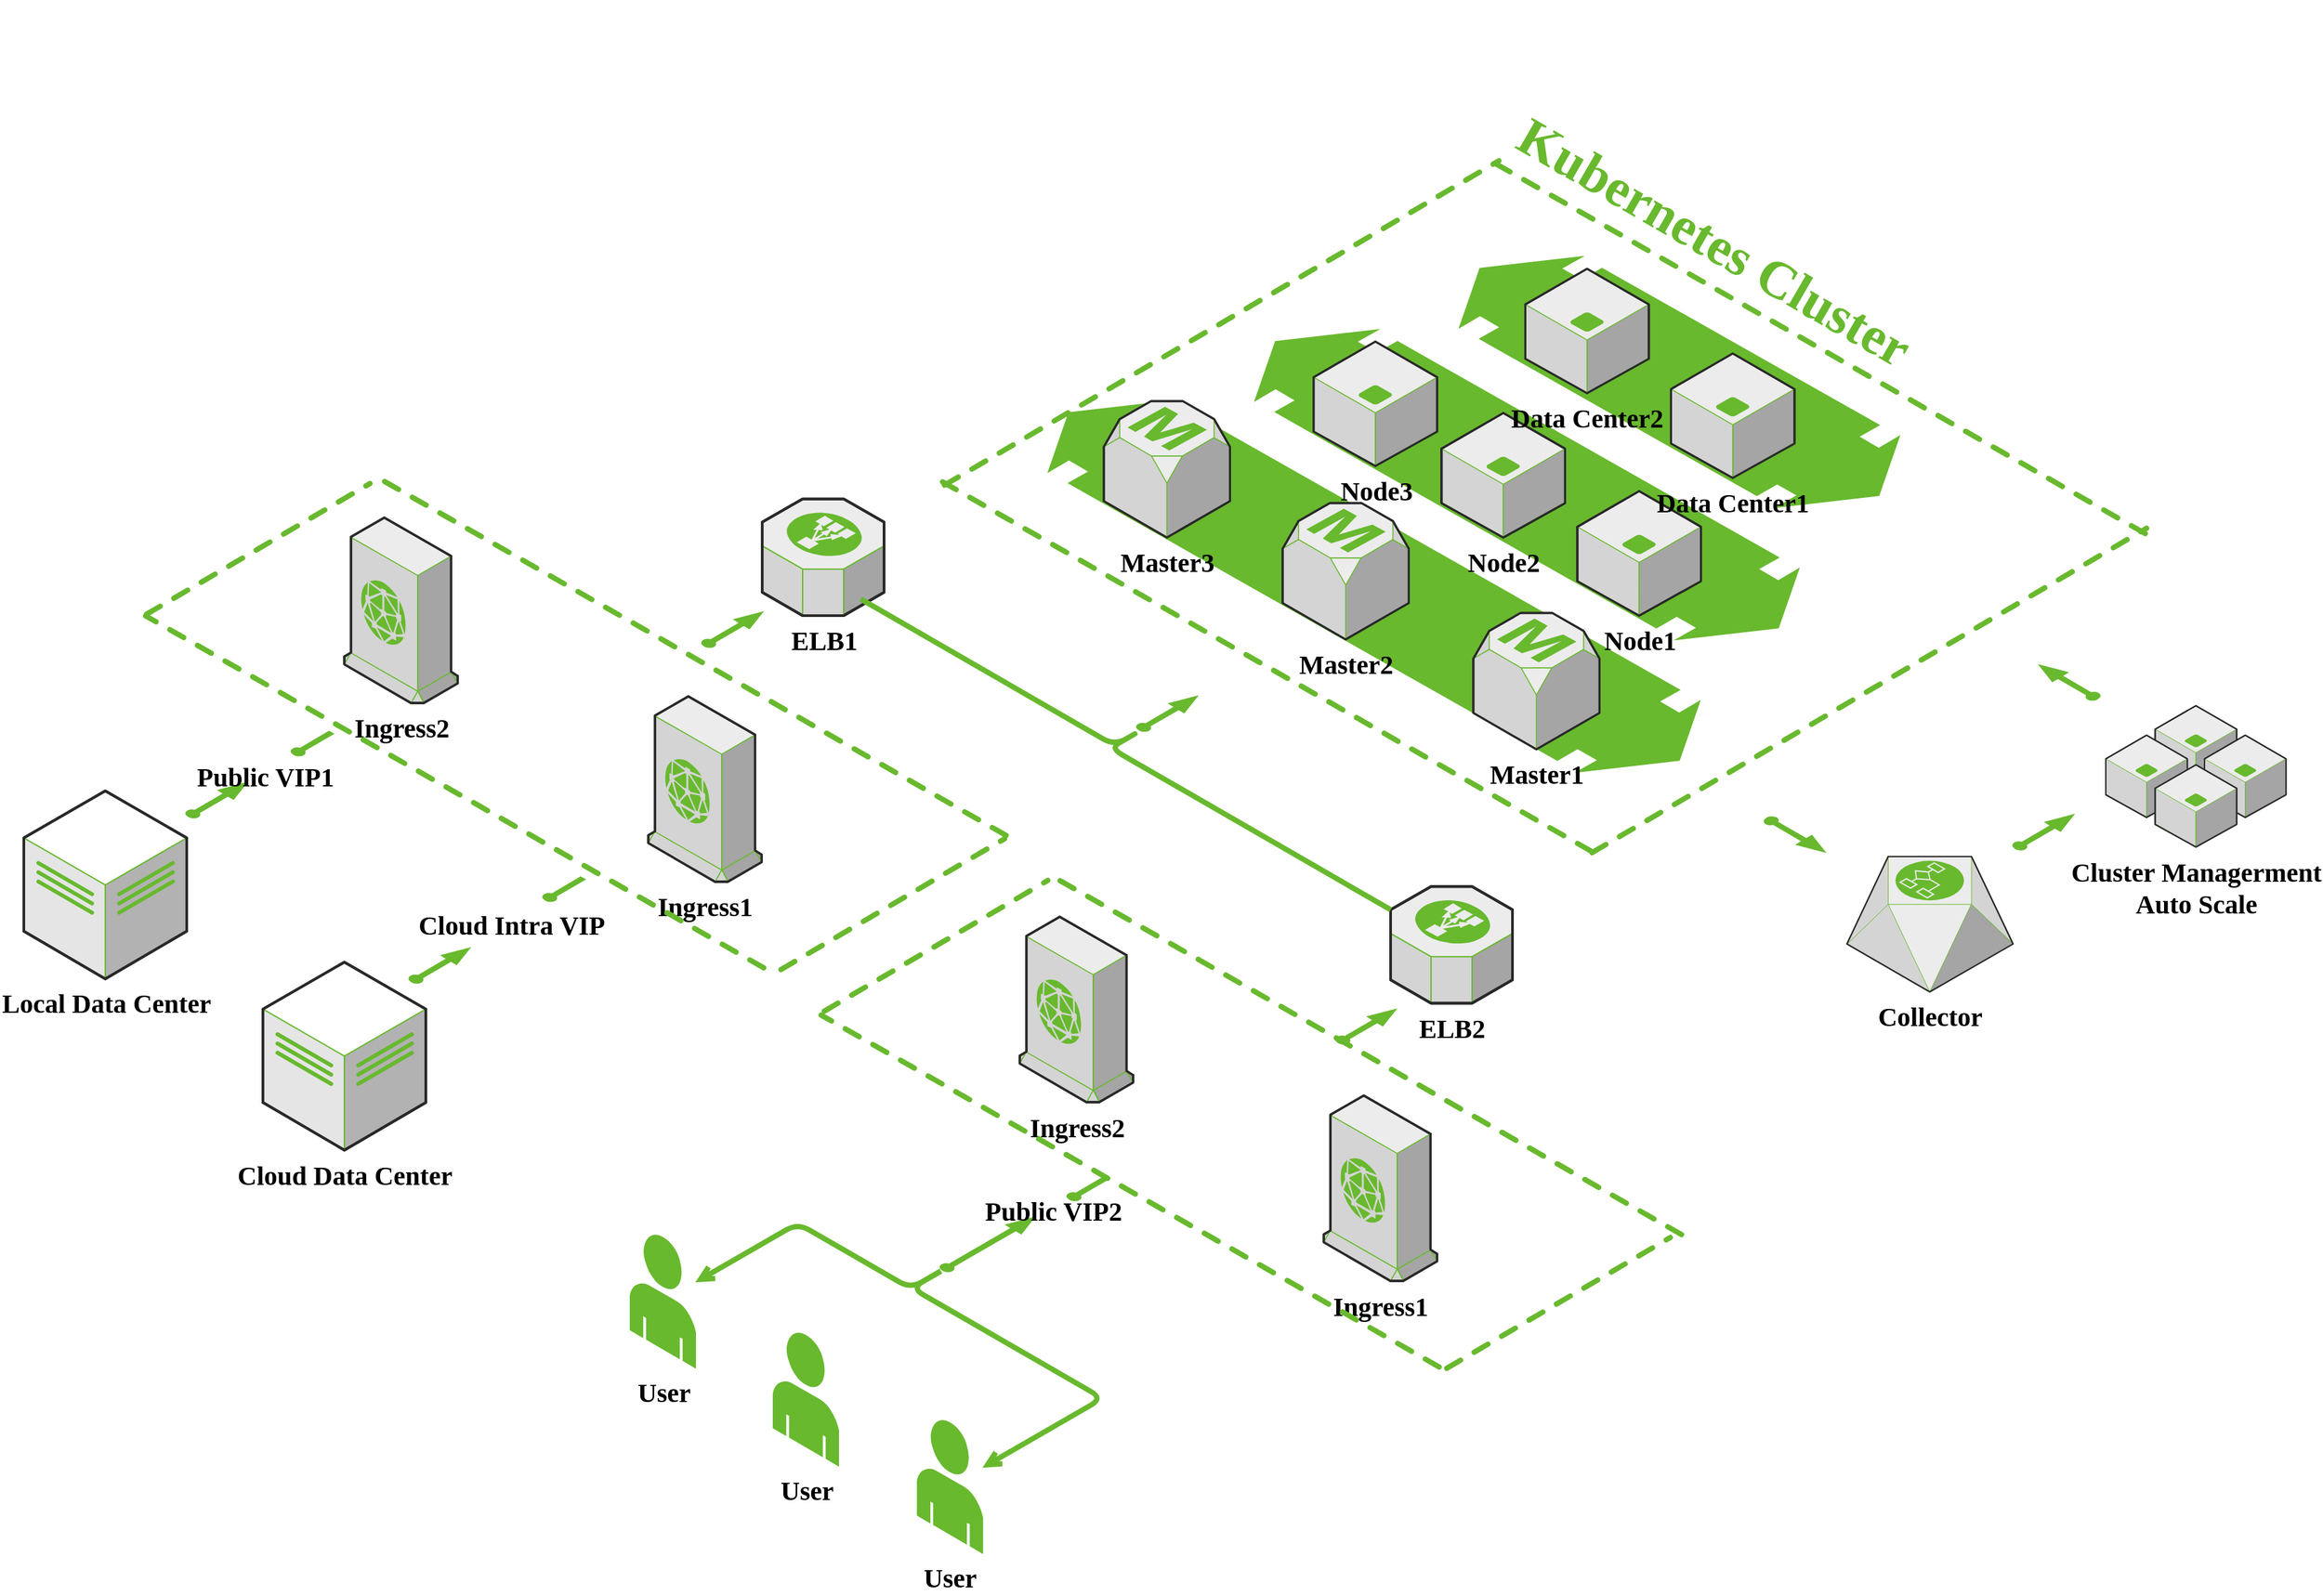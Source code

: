 <mxfile version="20.4.1" type="github">
  <diagram id="4qHA9sfYML6KZp6dPu4P" name="Page-1">
    <mxGraphModel dx="2188" dy="1086" grid="1" gridSize="10" guides="1" tooltips="1" connect="1" arrows="1" fold="1" page="1" pageScale="1" pageWidth="1169" pageHeight="827" math="0" shadow="0">
      <root>
        <mxCell id="0" />
        <mxCell id="1" parent="0" />
        <mxCell id="ZvwgiDBsHgwBUMf2eowB-108" value="" style="verticalLabelPosition=bottom;html=1;verticalAlign=top;strokeWidth=1;align=center;outlineConnect=0;dashed=0;outlineConnect=0;shape=mxgraph.aws3d.flatDoubleEdge2;strokeColor=#68B92E;fillColor=#68B92E;aspect=fixed;shadow=0;sketch=0;fontSize=20;fontStyle=1;fontFamily=Georgia;" vertex="1" parent="1">
          <mxGeometry x="815.72" y="310" width="491.56" height="280" as="geometry" />
        </mxCell>
        <mxCell id="ZvwgiDBsHgwBUMf2eowB-107" value="" style="verticalLabelPosition=bottom;html=1;verticalAlign=top;strokeWidth=1;align=center;outlineConnect=0;dashed=0;outlineConnect=0;shape=mxgraph.aws3d.flatDoubleEdge2;strokeColor=#68B92E;fillColor=#68B92E;aspect=fixed;shadow=0;sketch=0;fontSize=20;fontStyle=1;fontFamily=Georgia;" vertex="1" parent="1">
          <mxGeometry x="1126.16" y="201" width="331.8" height="189" as="geometry" />
        </mxCell>
        <mxCell id="ZvwgiDBsHgwBUMf2eowB-106" value="" style="verticalLabelPosition=bottom;html=1;verticalAlign=top;strokeWidth=1;align=center;outlineConnect=0;dashed=0;outlineConnect=0;shape=mxgraph.aws3d.flatDoubleEdge2;strokeColor=#68B92E;fillColor=#68B92E;aspect=fixed;shadow=0;sketch=0;fontSize=20;fontStyle=1;fontFamily=Georgia;" vertex="1" parent="1">
          <mxGeometry x="971.75" y="256.28" width="410.33" height="233.72" as="geometry" />
        </mxCell>
        <mxCell id="ZvwgiDBsHgwBUMf2eowB-1" value="User" style="verticalLabelPosition=bottom;html=1;verticalAlign=top;strokeWidth=1;align=center;outlineConnect=0;dashed=0;outlineConnect=0;shape=mxgraph.aws3d.end_user;strokeColor=#68B92E;fillColor=#68B92E;aspect=fixed;fontSize=20;fontStyle=1;fontFamily=Georgia;" vertex="1" parent="1">
          <mxGeometry x="500" y="939.5" width="49" height="100.46" as="geometry" />
        </mxCell>
        <mxCell id="ZvwgiDBsHgwBUMf2eowB-2" value="User" style="verticalLabelPosition=bottom;html=1;verticalAlign=top;strokeWidth=1;align=center;outlineConnect=0;dashed=0;outlineConnect=0;shape=mxgraph.aws3d.end_user;strokeColor=#68B92E;fillColor=#68B92E;aspect=fixed;fontSize=20;fontStyle=1;fontFamily=Georgia;" vertex="1" parent="1">
          <mxGeometry x="608" y="1013.5" width="49" height="100.46" as="geometry" />
        </mxCell>
        <mxCell id="ZvwgiDBsHgwBUMf2eowB-3" value="User" style="verticalLabelPosition=bottom;html=1;verticalAlign=top;strokeWidth=1;align=center;outlineConnect=0;dashed=0;outlineConnect=0;shape=mxgraph.aws3d.end_user;strokeColor=#68B92E;fillColor=#68B92E;aspect=fixed;fontFamily=Georgia;fontSize=20;fontStyle=1" vertex="1" parent="1">
          <mxGeometry x="716.8" y="1079.5" width="49" height="100.46" as="geometry" />
        </mxCell>
        <mxCell id="ZvwgiDBsHgwBUMf2eowB-4" value="ELB2" style="verticalLabelPosition=bottom;html=1;verticalAlign=top;strokeWidth=1;align=center;outlineConnect=0;dashed=0;outlineConnect=0;shape=mxgraph.aws3d.elasticLoadBalancing;fillColor=#ECECEC;strokeColor=#68B92E;aspect=fixed;fontSize=20;fontStyle=1;fontFamily=Georgia;" vertex="1" parent="1">
          <mxGeometry x="1074.0" y="676.61" width="92" height="88.17" as="geometry" />
        </mxCell>
        <mxCell id="ZvwgiDBsHgwBUMf2eowB-5" value="" style="verticalLabelPosition=bottom;html=1;verticalAlign=top;strokeWidth=1;align=center;outlineConnect=0;dashed=0;outlineConnect=0;shape=mxgraph.aws3d.arrowNE;fillColor=#68B92E;aspect=fixed;strokeColor=#68B92E;fontSize=20;fontStyle=1;fontFamily=Georgia;" vertex="1" parent="1">
          <mxGeometry x="734" y="926.67" width="70.8" height="40.46" as="geometry" />
        </mxCell>
        <mxCell id="ZvwgiDBsHgwBUMf2eowB-19" value="" style="endArrow=none;html=1;rounded=1;edgeStyle=isometricEdgeStyle;startArrow=open;startFill=0;endFill=0;jumpStyle=none;strokeWidth=4;strokeColor=#68B92E;fontSize=20;fontStyle=1;fontFamily=Georgia;" edge="1" parent="1" source="ZvwgiDBsHgwBUMf2eowB-3" target="ZvwgiDBsHgwBUMf2eowB-5">
          <mxGeometry width="50" height="100" relative="1" as="geometry">
            <mxPoint x="820" y="1075.5" as="sourcePoint" />
            <mxPoint x="730" y="805.5" as="targetPoint" />
            <Array as="points">
              <mxPoint x="774" y="1015.5" />
            </Array>
          </mxGeometry>
        </mxCell>
        <mxCell id="ZvwgiDBsHgwBUMf2eowB-21" value="" style="endArrow=none;html=1;rounded=1;edgeStyle=isometricEdgeStyle;startArrow=open;startFill=0;endFill=0;jumpStyle=none;strokeWidth=4;strokeColor=#68B92E;fontSize=20;fontStyle=1;fontFamily=Georgia;" edge="1" parent="1" source="ZvwgiDBsHgwBUMf2eowB-1" target="ZvwgiDBsHgwBUMf2eowB-5">
          <mxGeometry width="50" height="100" relative="1" as="geometry">
            <mxPoint x="594" y="918.5" as="sourcePoint" />
            <mxPoint x="724" y="888.5" as="targetPoint" />
            <Array as="points">
              <mxPoint x="674" y="958.5" />
            </Array>
          </mxGeometry>
        </mxCell>
        <mxCell id="ZvwgiDBsHgwBUMf2eowB-25" value="Ingress2" style="verticalLabelPosition=bottom;html=1;verticalAlign=top;strokeWidth=1;align=center;outlineConnect=0;dashed=0;outlineConnect=0;shape=mxgraph.aws3d.cloudfront;fillColor=#ECECEC;strokeColor=#68B92E;aspect=fixed;fontSize=20;fontStyle=1;fontFamily=Georgia;" vertex="1" parent="1">
          <mxGeometry x="794.0" y="699.5" width="85.58" height="140" as="geometry" />
        </mxCell>
        <mxCell id="ZvwgiDBsHgwBUMf2eowB-29" value="Node3" style="verticalLabelPosition=bottom;html=1;verticalAlign=top;strokeWidth=1;align=center;outlineConnect=0;dashed=0;outlineConnect=0;shape=mxgraph.aws3d.application_server;fillColor=#ECECEC;strokeColor=#68B92E;aspect=fixed;fontSize=20;fontStyle=1;fontFamily=Georgia;" vertex="1" parent="1">
          <mxGeometry x="1015.88" y="265" width="93.24" height="94" as="geometry" />
        </mxCell>
        <mxCell id="ZvwgiDBsHgwBUMf2eowB-30" value="" style="verticalLabelPosition=bottom;html=1;verticalAlign=top;strokeWidth=1;align=center;outlineConnect=0;dashed=0;outlineConnect=0;shape=mxgraph.aws3d.application_server;fillColor=#ECECEC;strokeColor=#68B92E;aspect=fixed;fontSize=20;fontStyle=1;fontFamily=Georgia;" vertex="1" parent="1">
          <mxGeometry x="1112.46" y="319" width="93.24" height="94" as="geometry" />
        </mxCell>
        <mxCell id="ZvwgiDBsHgwBUMf2eowB-32" value="Master1" style="verticalLabelPosition=bottom;html=1;verticalAlign=top;strokeWidth=1;align=center;outlineConnect=0;dashed=0;outlineConnect=0;shape=mxgraph.aws3d.rdsMaster;fillColor=#ECECEC;strokeColor=#68B92E;aspect=fixed;fontSize=20;fontStyle=1;fontFamily=Georgia;" vertex="1" parent="1">
          <mxGeometry x="1136.46" y="470" width="95.26" height="103" as="geometry" />
        </mxCell>
        <mxCell id="ZvwgiDBsHgwBUMf2eowB-34" value="" style="verticalLabelPosition=bottom;html=1;verticalAlign=top;strokeWidth=1;align=center;outlineConnect=0;dashed=0;outlineConnect=0;shape=mxgraph.aws3d.application_server;fillColor=#ECECEC;strokeColor=#68B92E;aspect=fixed;fontSize=20;fontStyle=1;fontFamily=Georgia;" vertex="1" parent="1">
          <mxGeometry x="1215.04" y="378" width="93.24" height="94" as="geometry" />
        </mxCell>
        <mxCell id="ZvwgiDBsHgwBUMf2eowB-35" value="Ingress1" style="verticalLabelPosition=bottom;html=1;verticalAlign=top;strokeWidth=1;align=center;outlineConnect=0;dashed=0;outlineConnect=0;shape=mxgraph.aws3d.cloudfront;fillColor=#ECECEC;strokeColor=#68B92E;aspect=fixed;fontSize=20;fontStyle=1;fontFamily=Georgia;" vertex="1" parent="1">
          <mxGeometry x="1023.54" y="834.5" width="85.58" height="140" as="geometry" />
        </mxCell>
        <mxCell id="ZvwgiDBsHgwBUMf2eowB-36" value="" style="verticalLabelPosition=bottom;html=1;verticalAlign=top;strokeWidth=1;align=center;outlineConnect=0;dashed=0;outlineConnect=0;shape=mxgraph.aws3d.dashedArrowlessEdge2;strokeColor=#68B92E;aspect=fixed;direction=west;fontSize=20;fontStyle=1;fontFamily=Georgia;" vertex="1" parent="1">
          <mxGeometry x="824" y="671.96" width="469.67" height="267.54" as="geometry" />
        </mxCell>
        <mxCell id="ZvwgiDBsHgwBUMf2eowB-43" value="" style="verticalLabelPosition=bottom;html=1;verticalAlign=top;strokeWidth=1;align=center;outlineConnect=0;dashed=0;outlineConnect=0;shape=mxgraph.aws3d.dashedArrowlessEdge2;strokeColor=#68B92E;aspect=fixed;direction=west;fontSize=20;fontStyle=1;fontFamily=Georgia;" vertex="1" parent="1">
          <mxGeometry x="644" y="773.7" width="466.62" height="265.8" as="geometry" />
        </mxCell>
        <mxCell id="ZvwgiDBsHgwBUMf2eowB-45" value="&lt;span style=&quot;font-size: 20px;&quot;&gt;Public VIP2&lt;/span&gt;" style="text;html=1;align=center;verticalAlign=middle;resizable=0;points=[];autosize=1;strokeColor=none;fillColor=none;fontSize=20;fontStyle=1;fontFamily=Georgia;" vertex="1" parent="1">
          <mxGeometry x="748.59" y="900.96" width="140" height="40" as="geometry" />
        </mxCell>
        <mxCell id="ZvwgiDBsHgwBUMf2eowB-46" value="" style="verticalLabelPosition=bottom;html=1;verticalAlign=top;strokeWidth=1;align=center;outlineConnect=0;dashed=0;outlineConnect=0;shape=mxgraph.aws3d.arrowlessNE;fillColor=#68B92E;aspect=fixed;strokeColor=#68B92E;fontSize=20;fontStyle=1;fontFamily=Georgia;" vertex="1" parent="1">
          <mxGeometry x="829.78" y="895.5" width="31.6" height="18" as="geometry" />
        </mxCell>
        <mxCell id="ZvwgiDBsHgwBUMf2eowB-48" value="" style="verticalLabelPosition=bottom;html=1;verticalAlign=top;strokeWidth=1;align=center;outlineConnect=0;dashed=0;outlineConnect=0;shape=mxgraph.aws3d.arrowNE;fillColor=#68B92E;aspect=fixed;strokeColor=#68B92E;fontSize=20;fontStyle=1;fontFamily=Georgia;" vertex="1" parent="1">
          <mxGeometry x="1032.8" y="769.5" width="45" height="25.71" as="geometry" />
        </mxCell>
        <mxCell id="ZvwgiDBsHgwBUMf2eowB-66" value="&lt;span style=&quot;font-size: 20px;&quot;&gt;Cloud Intra VIP&lt;/span&gt;" style="text;html=1;align=center;verticalAlign=middle;resizable=0;points=[];autosize=1;strokeColor=none;fillColor=none;fontSize=20;fontStyle=1;fontFamily=Georgia;" vertex="1" parent="1">
          <mxGeometry x="314.54" y="685.11" width="190" height="40" as="geometry" />
        </mxCell>
        <mxCell id="ZvwgiDBsHgwBUMf2eowB-67" value="" style="verticalLabelPosition=bottom;html=1;verticalAlign=top;strokeWidth=1;align=center;outlineConnect=0;dashed=0;outlineConnect=0;shape=mxgraph.aws3d.arrowlessNE;fillColor=#68B92E;aspect=fixed;strokeColor=#68B92E;fontSize=20;fontStyle=1;fontFamily=Georgia;" vertex="1" parent="1">
          <mxGeometry x="434.0" y="669.5" width="31.6" height="18" as="geometry" />
        </mxCell>
        <mxCell id="ZvwgiDBsHgwBUMf2eowB-73" value="Cloud Data Center" style="verticalLabelPosition=bottom;html=1;verticalAlign=top;strokeWidth=1;align=center;outlineConnect=0;dashed=0;outlineConnect=0;shape=mxgraph.aws3d.dataCenter;strokeColor=#68B92E;aspect=fixed;shadow=0;sketch=0;fillColor=default;gradientColor=none;fontSize=20;fontStyle=1;fontFamily=Georgia;" vertex="1" parent="1">
          <mxGeometry x="222.54" y="733.7" width="123" height="142" as="geometry" />
        </mxCell>
        <mxCell id="ZvwgiDBsHgwBUMf2eowB-74" value="Local Data Center" style="verticalLabelPosition=bottom;html=1;verticalAlign=top;strokeWidth=1;align=center;outlineConnect=0;dashed=0;outlineConnect=0;shape=mxgraph.aws3d.dataCenter;strokeColor=#68B92E;aspect=fixed;shadow=0;sketch=0;fillColor=default;gradientColor=none;fontFamily=Georgia;fontSize=20;fontStyle=1" vertex="1" parent="1">
          <mxGeometry x="42" y="604.38" width="123" height="142" as="geometry" />
        </mxCell>
        <mxCell id="ZvwgiDBsHgwBUMf2eowB-77" value="" style="verticalLabelPosition=bottom;html=1;verticalAlign=top;strokeWidth=1;align=center;outlineConnect=0;dashed=0;outlineConnect=0;shape=mxgraph.aws3d.arrowNE;fillColor=#68B92E;aspect=fixed;shadow=0;sketch=0;strokeColor=#68B92E;fontSize=20;fontStyle=1;fontFamily=Georgia;" vertex="1" parent="1">
          <mxGeometry x="333" y="723.19" width="45.5" height="26" as="geometry" />
        </mxCell>
        <mxCell id="ZvwgiDBsHgwBUMf2eowB-78" value="" style="verticalLabelPosition=bottom;html=1;verticalAlign=top;strokeWidth=1;align=center;outlineConnect=0;dashed=0;outlineConnect=0;shape=mxgraph.aws3d.arrowNE;fillColor=#68B92E;aspect=fixed;shadow=0;sketch=0;strokeColor=#68B92E;fontSize=20;fontStyle=1;fontFamily=Georgia;" vertex="1" parent="1">
          <mxGeometry x="164.5" y="598.38" width="45.5" height="26" as="geometry" />
        </mxCell>
        <mxCell id="ZvwgiDBsHgwBUMf2eowB-79" value="" style="verticalLabelPosition=bottom;html=1;verticalAlign=top;strokeWidth=1;align=center;outlineConnect=0;dashed=0;outlineConnect=0;shape=mxgraph.aws3d.arrowlessNE;fillColor=#68B92E;aspect=fixed;strokeColor=#68B92E;fontSize=20;fontStyle=1;fontFamily=Georgia;" vertex="1" parent="1">
          <mxGeometry x="244.0" y="559.5" width="31.6" height="18" as="geometry" />
        </mxCell>
        <mxCell id="ZvwgiDBsHgwBUMf2eowB-80" value="&lt;span style=&quot;font-size: 20px;&quot;&gt;Public VIP1&lt;/span&gt;" style="text;html=1;align=center;verticalAlign=middle;resizable=0;points=[];autosize=1;strokeColor=none;fillColor=none;fontSize=20;fontStyle=1;fontFamily=Georgia;" vertex="1" parent="1">
          <mxGeometry x="154.0" y="572.5" width="140" height="40" as="geometry" />
        </mxCell>
        <mxCell id="ZvwgiDBsHgwBUMf2eowB-87" value="ELB1" style="verticalLabelPosition=bottom;html=1;verticalAlign=top;strokeWidth=1;align=center;outlineConnect=0;dashed=0;outlineConnect=0;shape=mxgraph.aws3d.elasticLoadBalancing;fillColor=#ECECEC;strokeColor=#68B92E;aspect=fixed;fontSize=20;fontStyle=1;fontFamily=Georgia;" vertex="1" parent="1">
          <mxGeometry x="599.54" y="383.83" width="92" height="88.17" as="geometry" />
        </mxCell>
        <mxCell id="ZvwgiDBsHgwBUMf2eowB-88" value="" style="verticalLabelPosition=bottom;html=1;verticalAlign=top;strokeWidth=1;align=center;outlineConnect=0;dashed=0;outlineConnect=0;shape=mxgraph.aws3d.arrowNE;fillColor=#68B92E;aspect=fixed;strokeColor=#68B92E;fontSize=20;fontStyle=1;fontFamily=Georgia;" vertex="1" parent="1">
          <mxGeometry x="554" y="469.5" width="45.54" height="26.02" as="geometry" />
        </mxCell>
        <mxCell id="ZvwgiDBsHgwBUMf2eowB-89" value="" style="verticalLabelPosition=bottom;html=1;verticalAlign=top;strokeWidth=1;align=center;outlineConnect=0;dashed=0;outlineConnect=0;shape=mxgraph.aws3d.dashedArrowlessEdge2;strokeColor=#68B92E;aspect=fixed;direction=west;fontSize=20;fontStyle=1;fontFamily=Georgia;" vertex="1" parent="1">
          <mxGeometry x="735.72" y="370.98" width="489.83" height="279.02" as="geometry" />
        </mxCell>
        <mxCell id="ZvwgiDBsHgwBUMf2eowB-91" value="" style="verticalLabelPosition=bottom;html=1;verticalAlign=top;strokeWidth=1;align=center;outlineConnect=0;dashed=0;outlineConnect=0;shape=mxgraph.aws3d.dashedArrowlessEdge2;strokeColor=#68B92E;aspect=fixed;direction=west;fontFamily=Georgia;fontSize=20;fontStyle=1" vertex="1" parent="1">
          <mxGeometry x="1152.21" y="130" width="491.55" height="280" as="geometry" />
        </mxCell>
        <mxCell id="ZvwgiDBsHgwBUMf2eowB-101" value="" style="edgeStyle=isometricEdgeStyle;endArrow=none;html=1;elbow=vertical;rounded=1;strokeWidth=4;jumpStyle=none;fontColor=#68B92E;strokeColor=#68B92E;fontSize=20;fontStyle=1;fontFamily=Georgia;" edge="1" parent="1" target="ZvwgiDBsHgwBUMf2eowB-4">
          <mxGeometry width="50" height="100" relative="1" as="geometry">
            <mxPoint x="674" y="459.5" as="sourcePoint" />
            <mxPoint x="1334" y="619.5" as="targetPoint" />
            <Array as="points">
              <mxPoint x="884" y="559.5" />
              <mxPoint x="894" y="549.5" />
              <mxPoint x="924" y="529.5" />
              <mxPoint x="934" y="529.5" />
              <mxPoint x="974" y="509.5" />
              <mxPoint x="994" y="499.5" />
            </Array>
          </mxGeometry>
        </mxCell>
        <mxCell id="ZvwgiDBsHgwBUMf2eowB-104" value="" style="verticalLabelPosition=bottom;html=1;verticalAlign=top;strokeWidth=1;align=center;outlineConnect=0;dashed=0;outlineConnect=0;shape=mxgraph.aws3d.arrowNE;fillColor=#68B92E;aspect=fixed;shadow=0;sketch=0;strokeColor=#68B92E;fontSize=20;fontStyle=1;fontFamily=Georgia;" vertex="1" parent="1">
          <mxGeometry x="882.34" y="533" width="45.5" height="26" as="geometry" />
        </mxCell>
        <mxCell id="ZvwgiDBsHgwBUMf2eowB-132" value="Master3" style="verticalLabelPosition=bottom;html=1;verticalAlign=top;strokeWidth=1;align=center;outlineConnect=0;dashed=0;outlineConnect=0;shape=mxgraph.aws3d.rdsMaster;fillColor=#ECECEC;strokeColor=#68B92E;aspect=fixed;fontSize=20;fontStyle=1;fontFamily=Georgia;" vertex="1" parent="1">
          <mxGeometry x="857.46" y="310" width="95.26" height="103" as="geometry" />
        </mxCell>
        <mxCell id="ZvwgiDBsHgwBUMf2eowB-133" value="Master2" style="verticalLabelPosition=bottom;html=1;verticalAlign=top;strokeWidth=1;align=center;outlineConnect=0;dashed=0;outlineConnect=0;shape=mxgraph.aws3d.rdsMaster;fillColor=#ECECEC;strokeColor=#68B92E;aspect=fixed;fontSize=20;fontStyle=1;fontFamily=Georgia;" vertex="1" parent="1">
          <mxGeometry x="992.46" y="387" width="95.26" height="103" as="geometry" />
        </mxCell>
        <mxCell id="ZvwgiDBsHgwBUMf2eowB-137" value="Ingress2" style="verticalLabelPosition=bottom;html=1;verticalAlign=top;strokeWidth=1;align=center;outlineConnect=0;dashed=0;outlineConnect=0;shape=mxgraph.aws3d.cloudfront;fillColor=#ECECEC;strokeColor=#68B92E;aspect=fixed;fontSize=20;fontStyle=1;fontFamily=Georgia;" vertex="1" parent="1">
          <mxGeometry x="284.0" y="398.0" width="85.58" height="140" as="geometry" />
        </mxCell>
        <mxCell id="ZvwgiDBsHgwBUMf2eowB-138" value="Ingress1" style="verticalLabelPosition=bottom;html=1;verticalAlign=top;strokeWidth=1;align=center;outlineConnect=0;dashed=0;outlineConnect=0;shape=mxgraph.aws3d.cloudfront;fillColor=#ECECEC;strokeColor=#68B92E;aspect=fixed;fontSize=20;fontStyle=1;fontFamily=Georgia;" vertex="1" parent="1">
          <mxGeometry x="513.54" y="533" width="85.58" height="140" as="geometry" />
        </mxCell>
        <mxCell id="ZvwgiDBsHgwBUMf2eowB-139" value="" style="verticalLabelPosition=bottom;html=1;verticalAlign=top;strokeWidth=1;align=center;outlineConnect=0;dashed=0;outlineConnect=0;shape=mxgraph.aws3d.dashedArrowlessEdge2;strokeColor=#68B92E;aspect=fixed;direction=west;fontSize=20;fontStyle=1;fontFamily=Georgia;" vertex="1" parent="1">
          <mxGeometry x="314" y="370.46" width="469.67" height="267.54" as="geometry" />
        </mxCell>
        <mxCell id="ZvwgiDBsHgwBUMf2eowB-141" value="" style="verticalLabelPosition=bottom;html=1;verticalAlign=top;strokeWidth=1;align=center;outlineConnect=0;dashed=0;outlineConnect=0;shape=mxgraph.aws3d.dashedArrowlessEdge2;strokeColor=#68B92E;aspect=fixed;direction=west;fontSize=20;fontStyle=1;fontFamily=Georgia;" vertex="1" parent="1">
          <mxGeometry x="134" y="472.2" width="466.62" height="265.8" as="geometry" />
        </mxCell>
        <mxCell id="ZvwgiDBsHgwBUMf2eowB-146" value="Node1" style="verticalLabelPosition=bottom;html=1;verticalAlign=top;strokeWidth=1;align=center;outlineConnect=0;dashed=0;outlineConnect=0;shape=mxgraph.aws3d.application_server;fillColor=#ECECEC;strokeColor=#68B92E;aspect=fixed;fontSize=20;fontStyle=1;fontFamily=Georgia;" vertex="1" parent="1">
          <mxGeometry x="1215.04" y="378" width="93.24" height="94" as="geometry" />
        </mxCell>
        <mxCell id="ZvwgiDBsHgwBUMf2eowB-147" value="Node2" style="verticalLabelPosition=bottom;html=1;verticalAlign=top;strokeWidth=1;align=center;outlineConnect=0;dashed=0;outlineConnect=0;shape=mxgraph.aws3d.application_server;fillColor=#ECECEC;strokeColor=#68B92E;aspect=fixed;fontSize=20;fontStyle=1;fontFamily=Georgia;" vertex="1" parent="1">
          <mxGeometry x="1112.46" y="319" width="93.24" height="94" as="geometry" />
        </mxCell>
        <mxCell id="ZvwgiDBsHgwBUMf2eowB-164" value="" style="group;strokeColor=none;fontSize=20;fontStyle=1;fontFamily=Georgia;" vertex="1" connectable="0" parent="1">
          <mxGeometry x="1614" y="540.01" width="140" height="114" as="geometry" />
        </mxCell>
        <mxCell id="ZvwgiDBsHgwBUMf2eowB-160" value="" style="verticalLabelPosition=bottom;html=1;verticalAlign=top;strokeWidth=1;align=center;outlineConnect=0;dashed=0;outlineConnect=0;shape=mxgraph.aws3d.application_server;fillColor=#ECECEC;strokeColor=#68B92E;aspect=fixed;shadow=0;sketch=0;fontSize=20;fontStyle=1;fontFamily=Georgia;" vertex="1" parent="ZvwgiDBsHgwBUMf2eowB-164">
          <mxGeometry x="37.262" width="61.572" height="62.072" as="geometry" />
        </mxCell>
        <mxCell id="ZvwgiDBsHgwBUMf2eowB-182" value="" style="group" vertex="1" connectable="0" parent="ZvwgiDBsHgwBUMf2eowB-164">
          <mxGeometry y="22.353" width="136.097" height="84.425" as="geometry" />
        </mxCell>
        <mxCell id="ZvwgiDBsHgwBUMf2eowB-161" value="" style="verticalLabelPosition=bottom;html=1;verticalAlign=top;strokeWidth=1;align=center;outlineConnect=0;dashed=0;outlineConnect=0;shape=mxgraph.aws3d.application_server;fillColor=#ECECEC;strokeColor=#68B92E;aspect=fixed;shadow=0;sketch=0;fontSize=20;fontStyle=1;fontFamily=Georgia;" vertex="1" parent="ZvwgiDBsHgwBUMf2eowB-182">
          <mxGeometry width="61.572" height="62.072" as="geometry" />
        </mxCell>
        <mxCell id="ZvwgiDBsHgwBUMf2eowB-162" value="" style="verticalLabelPosition=bottom;html=1;verticalAlign=top;strokeWidth=1;align=center;outlineConnect=0;dashed=0;outlineConnect=0;shape=mxgraph.aws3d.application_server;fillColor=#ECECEC;strokeColor=#68B92E;aspect=fixed;shadow=0;sketch=0;fontSize=20;fontStyle=1;fontFamily=Georgia;" vertex="1" parent="ZvwgiDBsHgwBUMf2eowB-182">
          <mxGeometry x="74.525" width="61.572" height="62.072" as="geometry" />
        </mxCell>
        <mxCell id="ZvwgiDBsHgwBUMf2eowB-163" value="&lt;span style=&quot;font-size: 20px;&quot;&gt;Cluster Managerment&lt;br&gt;Auto Scale&lt;/span&gt;" style="verticalLabelPosition=bottom;html=1;verticalAlign=top;strokeWidth=1;align=center;outlineConnect=0;dashed=0;outlineConnect=0;shape=mxgraph.aws3d.application_server;fillColor=#ECECEC;strokeColor=#68B92E;aspect=fixed;shadow=0;sketch=0;fontSize=20;fontStyle=1;fontFamily=Georgia;" vertex="1" parent="ZvwgiDBsHgwBUMf2eowB-182">
          <mxGeometry x="37.262" y="22.353" width="61.572" height="62.072" as="geometry" />
        </mxCell>
        <mxCell id="ZvwgiDBsHgwBUMf2eowB-167" value="&lt;font color=&quot;#68b92e&quot; style=&quot;font-size: 40px;&quot;&gt;Kubernetes Cluster&lt;/font&gt;" style="text;html=1;align=left;verticalAlign=middle;resizable=0;points=[];autosize=1;strokeColor=none;fillColor=none;rotation=30;fontStyle=1;fontSize=40;fontFamily=Georgia;" vertex="1" parent="1">
          <mxGeometry x="1144" y="180.0" width="420" height="60" as="geometry" />
        </mxCell>
        <mxCell id="ZvwgiDBsHgwBUMf2eowB-168" value="" style="verticalLabelPosition=bottom;html=1;verticalAlign=top;strokeWidth=1;align=center;outlineConnect=0;dashed=0;outlineConnect=0;shape=mxgraph.aws3d.dashedArrowlessEdge2;strokeColor=#68B92E;aspect=fixed;direction=west;rotation=120;fontSize=20;fontStyle=1;fontFamily=Georgia;" vertex="1" parent="1">
          <mxGeometry x="613.16" y="641.54" width="169.9" height="96.78" as="geometry" />
        </mxCell>
        <mxCell id="ZvwgiDBsHgwBUMf2eowB-169" value="" style="verticalLabelPosition=bottom;html=1;verticalAlign=top;strokeWidth=1;align=center;outlineConnect=0;dashed=0;outlineConnect=0;shape=mxgraph.aws3d.dashedArrowlessEdge2;strokeColor=#68B92E;aspect=fixed;direction=west;rotation=120;fontSize=20;fontStyle=1;fontFamily=Georgia;" vertex="1" parent="1">
          <mxGeometry x="134.0" y="373.22" width="169.9" height="96.78" as="geometry" />
        </mxCell>
        <mxCell id="ZvwgiDBsHgwBUMf2eowB-170" value="" style="verticalLabelPosition=bottom;html=1;verticalAlign=top;strokeWidth=1;align=center;outlineConnect=0;dashed=0;outlineConnect=0;shape=mxgraph.aws3d.dashedArrowlessEdge2;strokeColor=#68B92E;aspect=fixed;direction=west;rotation=120;fontSize=20;fontStyle=1;fontFamily=Georgia;" vertex="1" parent="1">
          <mxGeometry x="1224.71" y="408.47" width="421.45" height="240.07" as="geometry" />
        </mxCell>
        <mxCell id="ZvwgiDBsHgwBUMf2eowB-171" value="" style="verticalLabelPosition=bottom;html=1;verticalAlign=top;strokeWidth=1;align=center;outlineConnect=0;dashed=0;outlineConnect=0;shape=mxgraph.aws3d.dashedArrowlessEdge2;strokeColor=#68B92E;aspect=fixed;direction=west;rotation=120;fontFamily=Georgia;fontSize=20;fontStyle=1" vertex="1" parent="1">
          <mxGeometry x="735.72" y="130.91" width="421.45" height="240.07" as="geometry" />
        </mxCell>
        <mxCell id="ZvwgiDBsHgwBUMf2eowB-172" value="" style="verticalLabelPosition=bottom;html=1;verticalAlign=top;strokeWidth=1;align=center;outlineConnect=0;dashed=0;outlineConnect=0;shape=mxgraph.aws3d.dashedArrowlessEdge2;strokeColor=#68B92E;aspect=fixed;direction=west;rotation=120;fontSize=20;fontStyle=1;fontFamily=Georgia;" vertex="1" parent="1">
          <mxGeometry x="645.82" y="673" width="169.9" height="96.78" as="geometry" />
        </mxCell>
        <mxCell id="ZvwgiDBsHgwBUMf2eowB-173" value="" style="verticalLabelPosition=bottom;html=1;verticalAlign=top;strokeWidth=1;align=center;outlineConnect=0;dashed=0;outlineConnect=0;shape=mxgraph.aws3d.dashedArrowlessEdge2;strokeColor=#68B92E;aspect=fixed;direction=west;rotation=120;fontSize=20;fontStyle=1;fontFamily=Georgia;" vertex="1" parent="1">
          <mxGeometry x="1115.82" y="942.72" width="169.9" height="96.78" as="geometry" />
        </mxCell>
        <mxCell id="ZvwgiDBsHgwBUMf2eowB-176" value="&lt;font color=&quot;#000000&quot; style=&quot;font-size: 20px;&quot;&gt;&lt;span style=&quot;font-size: 20px;&quot;&gt;Collector&lt;/span&gt;&lt;/font&gt;" style="verticalLabelPosition=bottom;html=1;verticalAlign=top;strokeWidth=1;align=center;outlineConnect=0;dashed=0;outlineConnect=0;shape=mxgraph.aws3d.workflowService;fillColor=#ECECEC;strokeColor=#68B92E;aspect=fixed;shadow=0;sketch=0;fontFamily=Georgia;fontSize=20;fontColor=#68B92E;fontStyle=1" vertex="1" parent="1">
          <mxGeometry x="1418.53" y="654.01" width="125.47" height="102.2" as="geometry" />
        </mxCell>
        <mxCell id="ZvwgiDBsHgwBUMf2eowB-178" value="" style="verticalLabelPosition=bottom;html=1;verticalAlign=top;strokeWidth=1;align=center;outlineConnect=0;dashed=0;outlineConnect=0;shape=mxgraph.aws3d.arrowSE;fillColor=#68B92E;aspect=fixed;shadow=0;sketch=0;strokeColor=#68B92E;fontFamily=Georgia;fontSize=20;fontColor=#68B92E;fontStyle=1" vertex="1" parent="1">
          <mxGeometry x="1356.25" y="624.38" width="45.5" height="26" as="geometry" />
        </mxCell>
        <mxCell id="ZvwgiDBsHgwBUMf2eowB-179" value="" style="verticalLabelPosition=bottom;html=1;verticalAlign=top;strokeWidth=1;align=center;outlineConnect=0;dashed=0;outlineConnect=0;shape=mxgraph.aws3d.arrowNE;fillColor=#68B92E;aspect=fixed;shadow=0;sketch=0;strokeColor=#68B92E;fontFamily=Georgia;fontSize=20;fontColor=#68B92E;fontStyle=1" vertex="1" parent="1">
          <mxGeometry x="1544" y="622.54" width="45.5" height="26" as="geometry" />
        </mxCell>
        <mxCell id="ZvwgiDBsHgwBUMf2eowB-166" value="" style="verticalLabelPosition=bottom;html=1;verticalAlign=top;strokeWidth=1;align=center;outlineConnect=0;dashed=0;outlineConnect=0;shape=mxgraph.aws3d.arrowNW;fillColor=#68B92E;aspect=fixed;shadow=0;sketch=0;strokeColor=#68B92E;fontSize=20;fontStyle=1;fontFamily=Georgia;" vertex="1" parent="1">
          <mxGeometry x="1564" y="509.5" width="45.5" height="26" as="geometry" />
        </mxCell>
        <mxCell id="ZvwgiDBsHgwBUMf2eowB-27" value="Data Center1" style="verticalLabelPosition=bottom;html=1;verticalAlign=top;strokeWidth=1;align=center;outlineConnect=0;dashed=0;outlineConnect=0;shape=mxgraph.aws3d.application_server;fillColor=#ECECEC;strokeColor=#68B92E;aspect=fixed;fontSize=20;fontStyle=1;fontFamily=Georgia;" vertex="1" parent="1">
          <mxGeometry x="1285.72" y="274" width="93.24" height="94" as="geometry" />
        </mxCell>
        <mxCell id="ZvwgiDBsHgwBUMf2eowB-33" value="Data Center2" style="verticalLabelPosition=bottom;html=1;verticalAlign=top;strokeWidth=1;align=center;outlineConnect=0;dashed=0;outlineConnect=0;shape=mxgraph.aws3d.application_server;fillColor=#ECECEC;strokeColor=#68B92E;aspect=fixed;fontSize=20;fontStyle=1;fontFamily=Georgia;" vertex="1" parent="1">
          <mxGeometry x="1175.72" y="210" width="93.24" height="94" as="geometry" />
        </mxCell>
      </root>
    </mxGraphModel>
  </diagram>
</mxfile>
